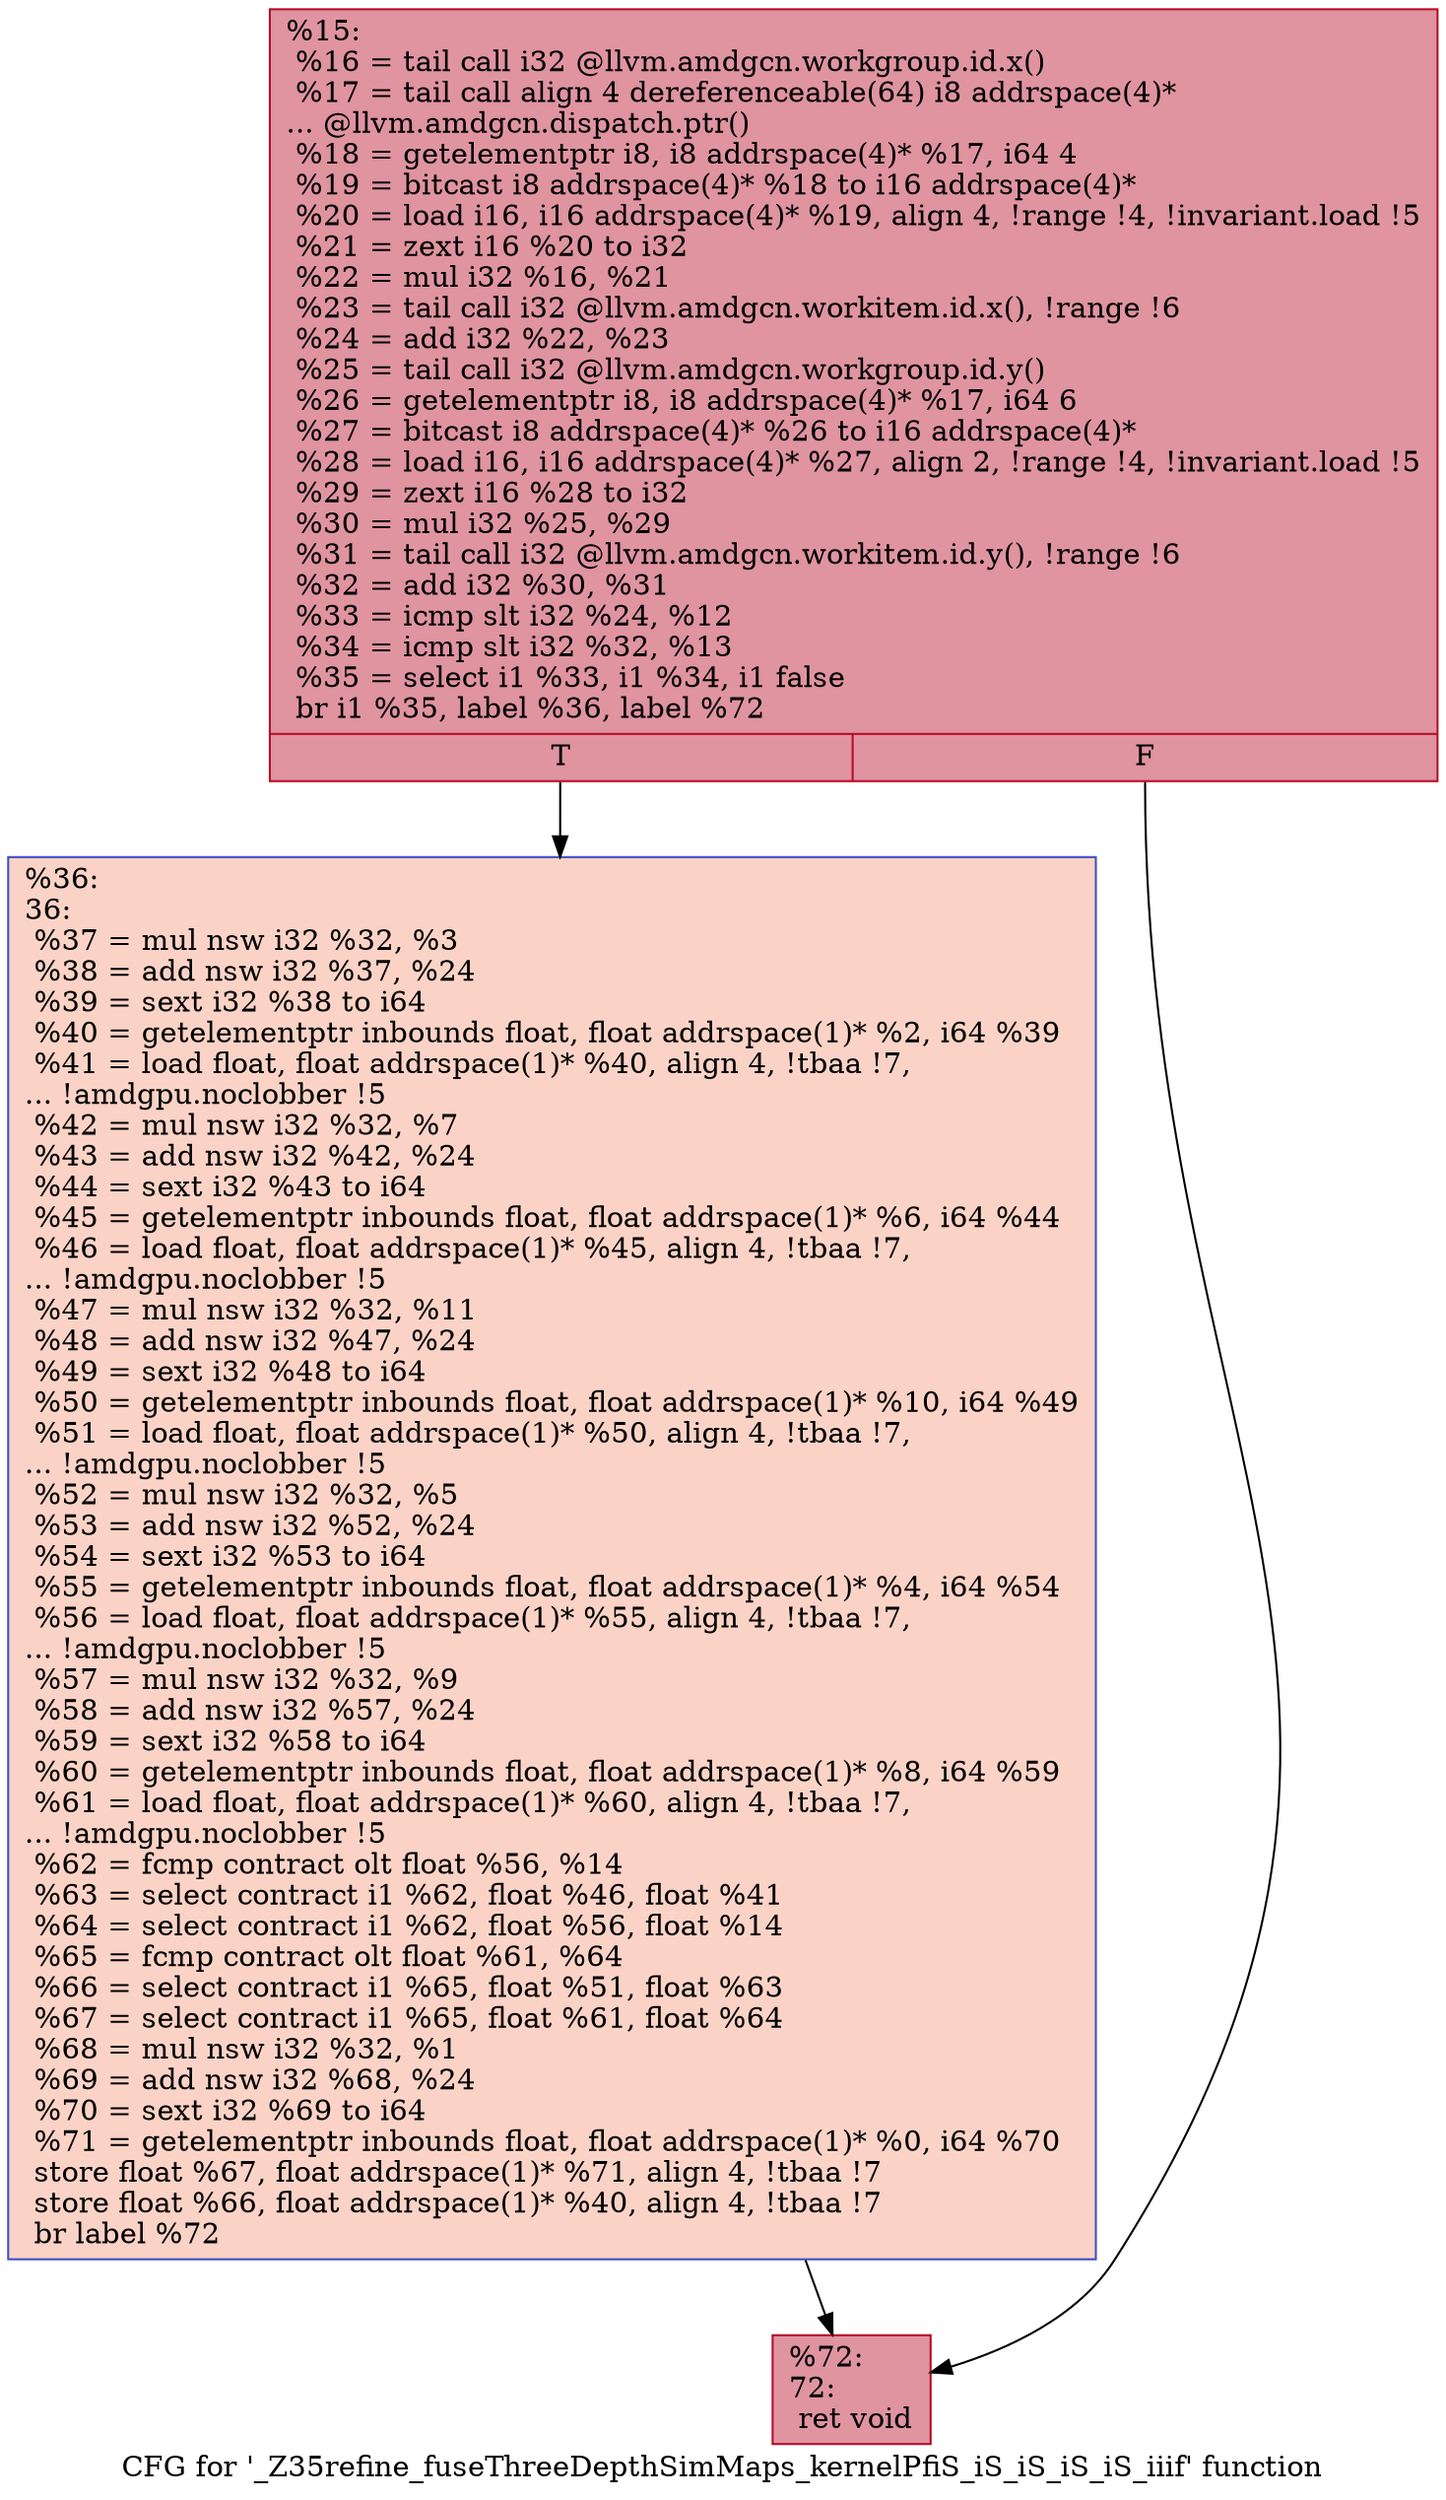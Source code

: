 digraph "CFG for '_Z35refine_fuseThreeDepthSimMaps_kernelPfiS_iS_iS_iS_iS_iiif' function" {
	label="CFG for '_Z35refine_fuseThreeDepthSimMaps_kernelPfiS_iS_iS_iS_iS_iiif' function";

	Node0x5e78fc0 [shape=record,color="#b70d28ff", style=filled, fillcolor="#b70d2870",label="{%15:\l  %16 = tail call i32 @llvm.amdgcn.workgroup.id.x()\l  %17 = tail call align 4 dereferenceable(64) i8 addrspace(4)*\l... @llvm.amdgcn.dispatch.ptr()\l  %18 = getelementptr i8, i8 addrspace(4)* %17, i64 4\l  %19 = bitcast i8 addrspace(4)* %18 to i16 addrspace(4)*\l  %20 = load i16, i16 addrspace(4)* %19, align 4, !range !4, !invariant.load !5\l  %21 = zext i16 %20 to i32\l  %22 = mul i32 %16, %21\l  %23 = tail call i32 @llvm.amdgcn.workitem.id.x(), !range !6\l  %24 = add i32 %22, %23\l  %25 = tail call i32 @llvm.amdgcn.workgroup.id.y()\l  %26 = getelementptr i8, i8 addrspace(4)* %17, i64 6\l  %27 = bitcast i8 addrspace(4)* %26 to i16 addrspace(4)*\l  %28 = load i16, i16 addrspace(4)* %27, align 2, !range !4, !invariant.load !5\l  %29 = zext i16 %28 to i32\l  %30 = mul i32 %25, %29\l  %31 = tail call i32 @llvm.amdgcn.workitem.id.y(), !range !6\l  %32 = add i32 %30, %31\l  %33 = icmp slt i32 %24, %12\l  %34 = icmp slt i32 %32, %13\l  %35 = select i1 %33, i1 %34, i1 false\l  br i1 %35, label %36, label %72\l|{<s0>T|<s1>F}}"];
	Node0x5e78fc0:s0 -> Node0x5e79fa0;
	Node0x5e78fc0:s1 -> Node0x5e7d880;
	Node0x5e79fa0 [shape=record,color="#3d50c3ff", style=filled, fillcolor="#f59c7d70",label="{%36:\l36:                                               \l  %37 = mul nsw i32 %32, %3\l  %38 = add nsw i32 %37, %24\l  %39 = sext i32 %38 to i64\l  %40 = getelementptr inbounds float, float addrspace(1)* %2, i64 %39\l  %41 = load float, float addrspace(1)* %40, align 4, !tbaa !7,\l... !amdgpu.noclobber !5\l  %42 = mul nsw i32 %32, %7\l  %43 = add nsw i32 %42, %24\l  %44 = sext i32 %43 to i64\l  %45 = getelementptr inbounds float, float addrspace(1)* %6, i64 %44\l  %46 = load float, float addrspace(1)* %45, align 4, !tbaa !7,\l... !amdgpu.noclobber !5\l  %47 = mul nsw i32 %32, %11\l  %48 = add nsw i32 %47, %24\l  %49 = sext i32 %48 to i64\l  %50 = getelementptr inbounds float, float addrspace(1)* %10, i64 %49\l  %51 = load float, float addrspace(1)* %50, align 4, !tbaa !7,\l... !amdgpu.noclobber !5\l  %52 = mul nsw i32 %32, %5\l  %53 = add nsw i32 %52, %24\l  %54 = sext i32 %53 to i64\l  %55 = getelementptr inbounds float, float addrspace(1)* %4, i64 %54\l  %56 = load float, float addrspace(1)* %55, align 4, !tbaa !7,\l... !amdgpu.noclobber !5\l  %57 = mul nsw i32 %32, %9\l  %58 = add nsw i32 %57, %24\l  %59 = sext i32 %58 to i64\l  %60 = getelementptr inbounds float, float addrspace(1)* %8, i64 %59\l  %61 = load float, float addrspace(1)* %60, align 4, !tbaa !7,\l... !amdgpu.noclobber !5\l  %62 = fcmp contract olt float %56, %14\l  %63 = select contract i1 %62, float %46, float %41\l  %64 = select contract i1 %62, float %56, float %14\l  %65 = fcmp contract olt float %61, %64\l  %66 = select contract i1 %65, float %51, float %63\l  %67 = select contract i1 %65, float %61, float %64\l  %68 = mul nsw i32 %32, %1\l  %69 = add nsw i32 %68, %24\l  %70 = sext i32 %69 to i64\l  %71 = getelementptr inbounds float, float addrspace(1)* %0, i64 %70\l  store float %67, float addrspace(1)* %71, align 4, !tbaa !7\l  store float %66, float addrspace(1)* %40, align 4, !tbaa !7\l  br label %72\l}"];
	Node0x5e79fa0 -> Node0x5e7d880;
	Node0x5e7d880 [shape=record,color="#b70d28ff", style=filled, fillcolor="#b70d2870",label="{%72:\l72:                                               \l  ret void\l}"];
}
